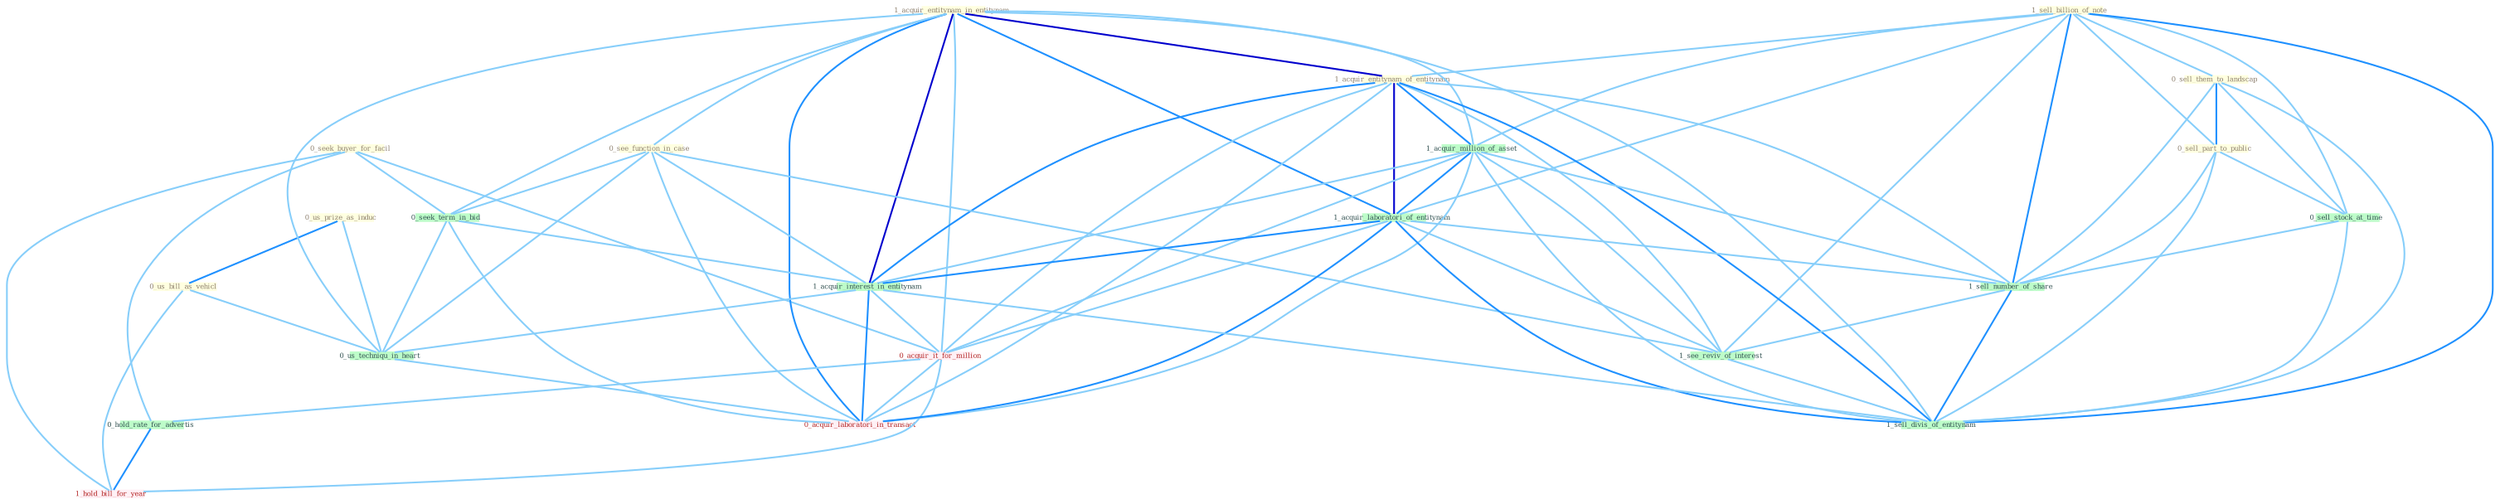 Graph G{ 
    node
    [shape=polygon,style=filled,width=.5,height=.06,color="#BDFCC9",fixedsize=true,fontsize=4,
    fontcolor="#2f4f4f"];
    {node
    [color="#ffffe0", fontcolor="#8b7d6b"] "0_us_prize_as_induc " "1_sell_billion_of_note " "0_seek_buyer_for_facil " "1_acquir_entitynam_in_entitynam " "0_sell_them_to_landscap " "0_sell_part_to_public " "1_acquir_entitynam_of_entitynam " "0_us_bill_as_vehicl " "0_see_function_in_case "}
{node [color="#fff0f5", fontcolor="#b22222"] "0_acquir_it_for_million " "0_acquir_laboratori_in_transact " "1_hold_bill_for_year "}
edge [color="#B0E2FF"];

	"0_us_prize_as_induc " -- "0_us_bill_as_vehicl " [w="2", color="#1e90ff" , len=0.8];
	"0_us_prize_as_induc " -- "0_us_techniqu_in_heart " [w="1", color="#87cefa" ];
	"1_sell_billion_of_note " -- "0_sell_them_to_landscap " [w="1", color="#87cefa" ];
	"1_sell_billion_of_note " -- "0_sell_part_to_public " [w="1", color="#87cefa" ];
	"1_sell_billion_of_note " -- "1_acquir_entitynam_of_entitynam " [w="1", color="#87cefa" ];
	"1_sell_billion_of_note " -- "1_acquir_million_of_asset " [w="1", color="#87cefa" ];
	"1_sell_billion_of_note " -- "1_acquir_laboratori_of_entitynam " [w="1", color="#87cefa" ];
	"1_sell_billion_of_note " -- "0_sell_stock_at_time " [w="1", color="#87cefa" ];
	"1_sell_billion_of_note " -- "1_sell_number_of_share " [w="2", color="#1e90ff" , len=0.8];
	"1_sell_billion_of_note " -- "1_see_reviv_of_interest " [w="1", color="#87cefa" ];
	"1_sell_billion_of_note " -- "1_sell_divis_of_entitynam " [w="2", color="#1e90ff" , len=0.8];
	"0_seek_buyer_for_facil " -- "0_seek_term_in_bid " [w="1", color="#87cefa" ];
	"0_seek_buyer_for_facil " -- "0_acquir_it_for_million " [w="1", color="#87cefa" ];
	"0_seek_buyer_for_facil " -- "0_hold_rate_for_advertis " [w="1", color="#87cefa" ];
	"0_seek_buyer_for_facil " -- "1_hold_bill_for_year " [w="1", color="#87cefa" ];
	"1_acquir_entitynam_in_entitynam " -- "1_acquir_entitynam_of_entitynam " [w="3", color="#0000cd" , len=0.6];
	"1_acquir_entitynam_in_entitynam " -- "0_see_function_in_case " [w="1", color="#87cefa" ];
	"1_acquir_entitynam_in_entitynam " -- "1_acquir_million_of_asset " [w="1", color="#87cefa" ];
	"1_acquir_entitynam_in_entitynam " -- "1_acquir_laboratori_of_entitynam " [w="2", color="#1e90ff" , len=0.8];
	"1_acquir_entitynam_in_entitynam " -- "0_seek_term_in_bid " [w="1", color="#87cefa" ];
	"1_acquir_entitynam_in_entitynam " -- "1_acquir_interest_in_entitynam " [w="3", color="#0000cd" , len=0.6];
	"1_acquir_entitynam_in_entitynam " -- "0_us_techniqu_in_heart " [w="1", color="#87cefa" ];
	"1_acquir_entitynam_in_entitynam " -- "0_acquir_it_for_million " [w="1", color="#87cefa" ];
	"1_acquir_entitynam_in_entitynam " -- "0_acquir_laboratori_in_transact " [w="2", color="#1e90ff" , len=0.8];
	"1_acquir_entitynam_in_entitynam " -- "1_sell_divis_of_entitynam " [w="1", color="#87cefa" ];
	"0_sell_them_to_landscap " -- "0_sell_part_to_public " [w="2", color="#1e90ff" , len=0.8];
	"0_sell_them_to_landscap " -- "0_sell_stock_at_time " [w="1", color="#87cefa" ];
	"0_sell_them_to_landscap " -- "1_sell_number_of_share " [w="1", color="#87cefa" ];
	"0_sell_them_to_landscap " -- "1_sell_divis_of_entitynam " [w="1", color="#87cefa" ];
	"0_sell_part_to_public " -- "0_sell_stock_at_time " [w="1", color="#87cefa" ];
	"0_sell_part_to_public " -- "1_sell_number_of_share " [w="1", color="#87cefa" ];
	"0_sell_part_to_public " -- "1_sell_divis_of_entitynam " [w="1", color="#87cefa" ];
	"1_acquir_entitynam_of_entitynam " -- "1_acquir_million_of_asset " [w="2", color="#1e90ff" , len=0.8];
	"1_acquir_entitynam_of_entitynam " -- "1_acquir_laboratori_of_entitynam " [w="3", color="#0000cd" , len=0.6];
	"1_acquir_entitynam_of_entitynam " -- "1_acquir_interest_in_entitynam " [w="2", color="#1e90ff" , len=0.8];
	"1_acquir_entitynam_of_entitynam " -- "0_acquir_it_for_million " [w="1", color="#87cefa" ];
	"1_acquir_entitynam_of_entitynam " -- "0_acquir_laboratori_in_transact " [w="1", color="#87cefa" ];
	"1_acquir_entitynam_of_entitynam " -- "1_sell_number_of_share " [w="1", color="#87cefa" ];
	"1_acquir_entitynam_of_entitynam " -- "1_see_reviv_of_interest " [w="1", color="#87cefa" ];
	"1_acquir_entitynam_of_entitynam " -- "1_sell_divis_of_entitynam " [w="2", color="#1e90ff" , len=0.8];
	"0_us_bill_as_vehicl " -- "0_us_techniqu_in_heart " [w="1", color="#87cefa" ];
	"0_us_bill_as_vehicl " -- "1_hold_bill_for_year " [w="1", color="#87cefa" ];
	"0_see_function_in_case " -- "0_seek_term_in_bid " [w="1", color="#87cefa" ];
	"0_see_function_in_case " -- "1_acquir_interest_in_entitynam " [w="1", color="#87cefa" ];
	"0_see_function_in_case " -- "0_us_techniqu_in_heart " [w="1", color="#87cefa" ];
	"0_see_function_in_case " -- "0_acquir_laboratori_in_transact " [w="1", color="#87cefa" ];
	"0_see_function_in_case " -- "1_see_reviv_of_interest " [w="1", color="#87cefa" ];
	"1_acquir_million_of_asset " -- "1_acquir_laboratori_of_entitynam " [w="2", color="#1e90ff" , len=0.8];
	"1_acquir_million_of_asset " -- "1_acquir_interest_in_entitynam " [w="1", color="#87cefa" ];
	"1_acquir_million_of_asset " -- "0_acquir_it_for_million " [w="1", color="#87cefa" ];
	"1_acquir_million_of_asset " -- "0_acquir_laboratori_in_transact " [w="1", color="#87cefa" ];
	"1_acquir_million_of_asset " -- "1_sell_number_of_share " [w="1", color="#87cefa" ];
	"1_acquir_million_of_asset " -- "1_see_reviv_of_interest " [w="1", color="#87cefa" ];
	"1_acquir_million_of_asset " -- "1_sell_divis_of_entitynam " [w="1", color="#87cefa" ];
	"1_acquir_laboratori_of_entitynam " -- "1_acquir_interest_in_entitynam " [w="2", color="#1e90ff" , len=0.8];
	"1_acquir_laboratori_of_entitynam " -- "0_acquir_it_for_million " [w="1", color="#87cefa" ];
	"1_acquir_laboratori_of_entitynam " -- "0_acquir_laboratori_in_transact " [w="2", color="#1e90ff" , len=0.8];
	"1_acquir_laboratori_of_entitynam " -- "1_sell_number_of_share " [w="1", color="#87cefa" ];
	"1_acquir_laboratori_of_entitynam " -- "1_see_reviv_of_interest " [w="1", color="#87cefa" ];
	"1_acquir_laboratori_of_entitynam " -- "1_sell_divis_of_entitynam " [w="2", color="#1e90ff" , len=0.8];
	"0_seek_term_in_bid " -- "1_acquir_interest_in_entitynam " [w="1", color="#87cefa" ];
	"0_seek_term_in_bid " -- "0_us_techniqu_in_heart " [w="1", color="#87cefa" ];
	"0_seek_term_in_bid " -- "0_acquir_laboratori_in_transact " [w="1", color="#87cefa" ];
	"1_acquir_interest_in_entitynam " -- "0_us_techniqu_in_heart " [w="1", color="#87cefa" ];
	"1_acquir_interest_in_entitynam " -- "0_acquir_it_for_million " [w="1", color="#87cefa" ];
	"1_acquir_interest_in_entitynam " -- "0_acquir_laboratori_in_transact " [w="2", color="#1e90ff" , len=0.8];
	"1_acquir_interest_in_entitynam " -- "1_sell_divis_of_entitynam " [w="1", color="#87cefa" ];
	"0_us_techniqu_in_heart " -- "0_acquir_laboratori_in_transact " [w="1", color="#87cefa" ];
	"0_acquir_it_for_million " -- "0_hold_rate_for_advertis " [w="1", color="#87cefa" ];
	"0_acquir_it_for_million " -- "0_acquir_laboratori_in_transact " [w="1", color="#87cefa" ];
	"0_acquir_it_for_million " -- "1_hold_bill_for_year " [w="1", color="#87cefa" ];
	"0_hold_rate_for_advertis " -- "1_hold_bill_for_year " [w="2", color="#1e90ff" , len=0.8];
	"0_sell_stock_at_time " -- "1_sell_number_of_share " [w="1", color="#87cefa" ];
	"0_sell_stock_at_time " -- "1_sell_divis_of_entitynam " [w="1", color="#87cefa" ];
	"1_sell_number_of_share " -- "1_see_reviv_of_interest " [w="1", color="#87cefa" ];
	"1_sell_number_of_share " -- "1_sell_divis_of_entitynam " [w="2", color="#1e90ff" , len=0.8];
	"1_see_reviv_of_interest " -- "1_sell_divis_of_entitynam " [w="1", color="#87cefa" ];
}